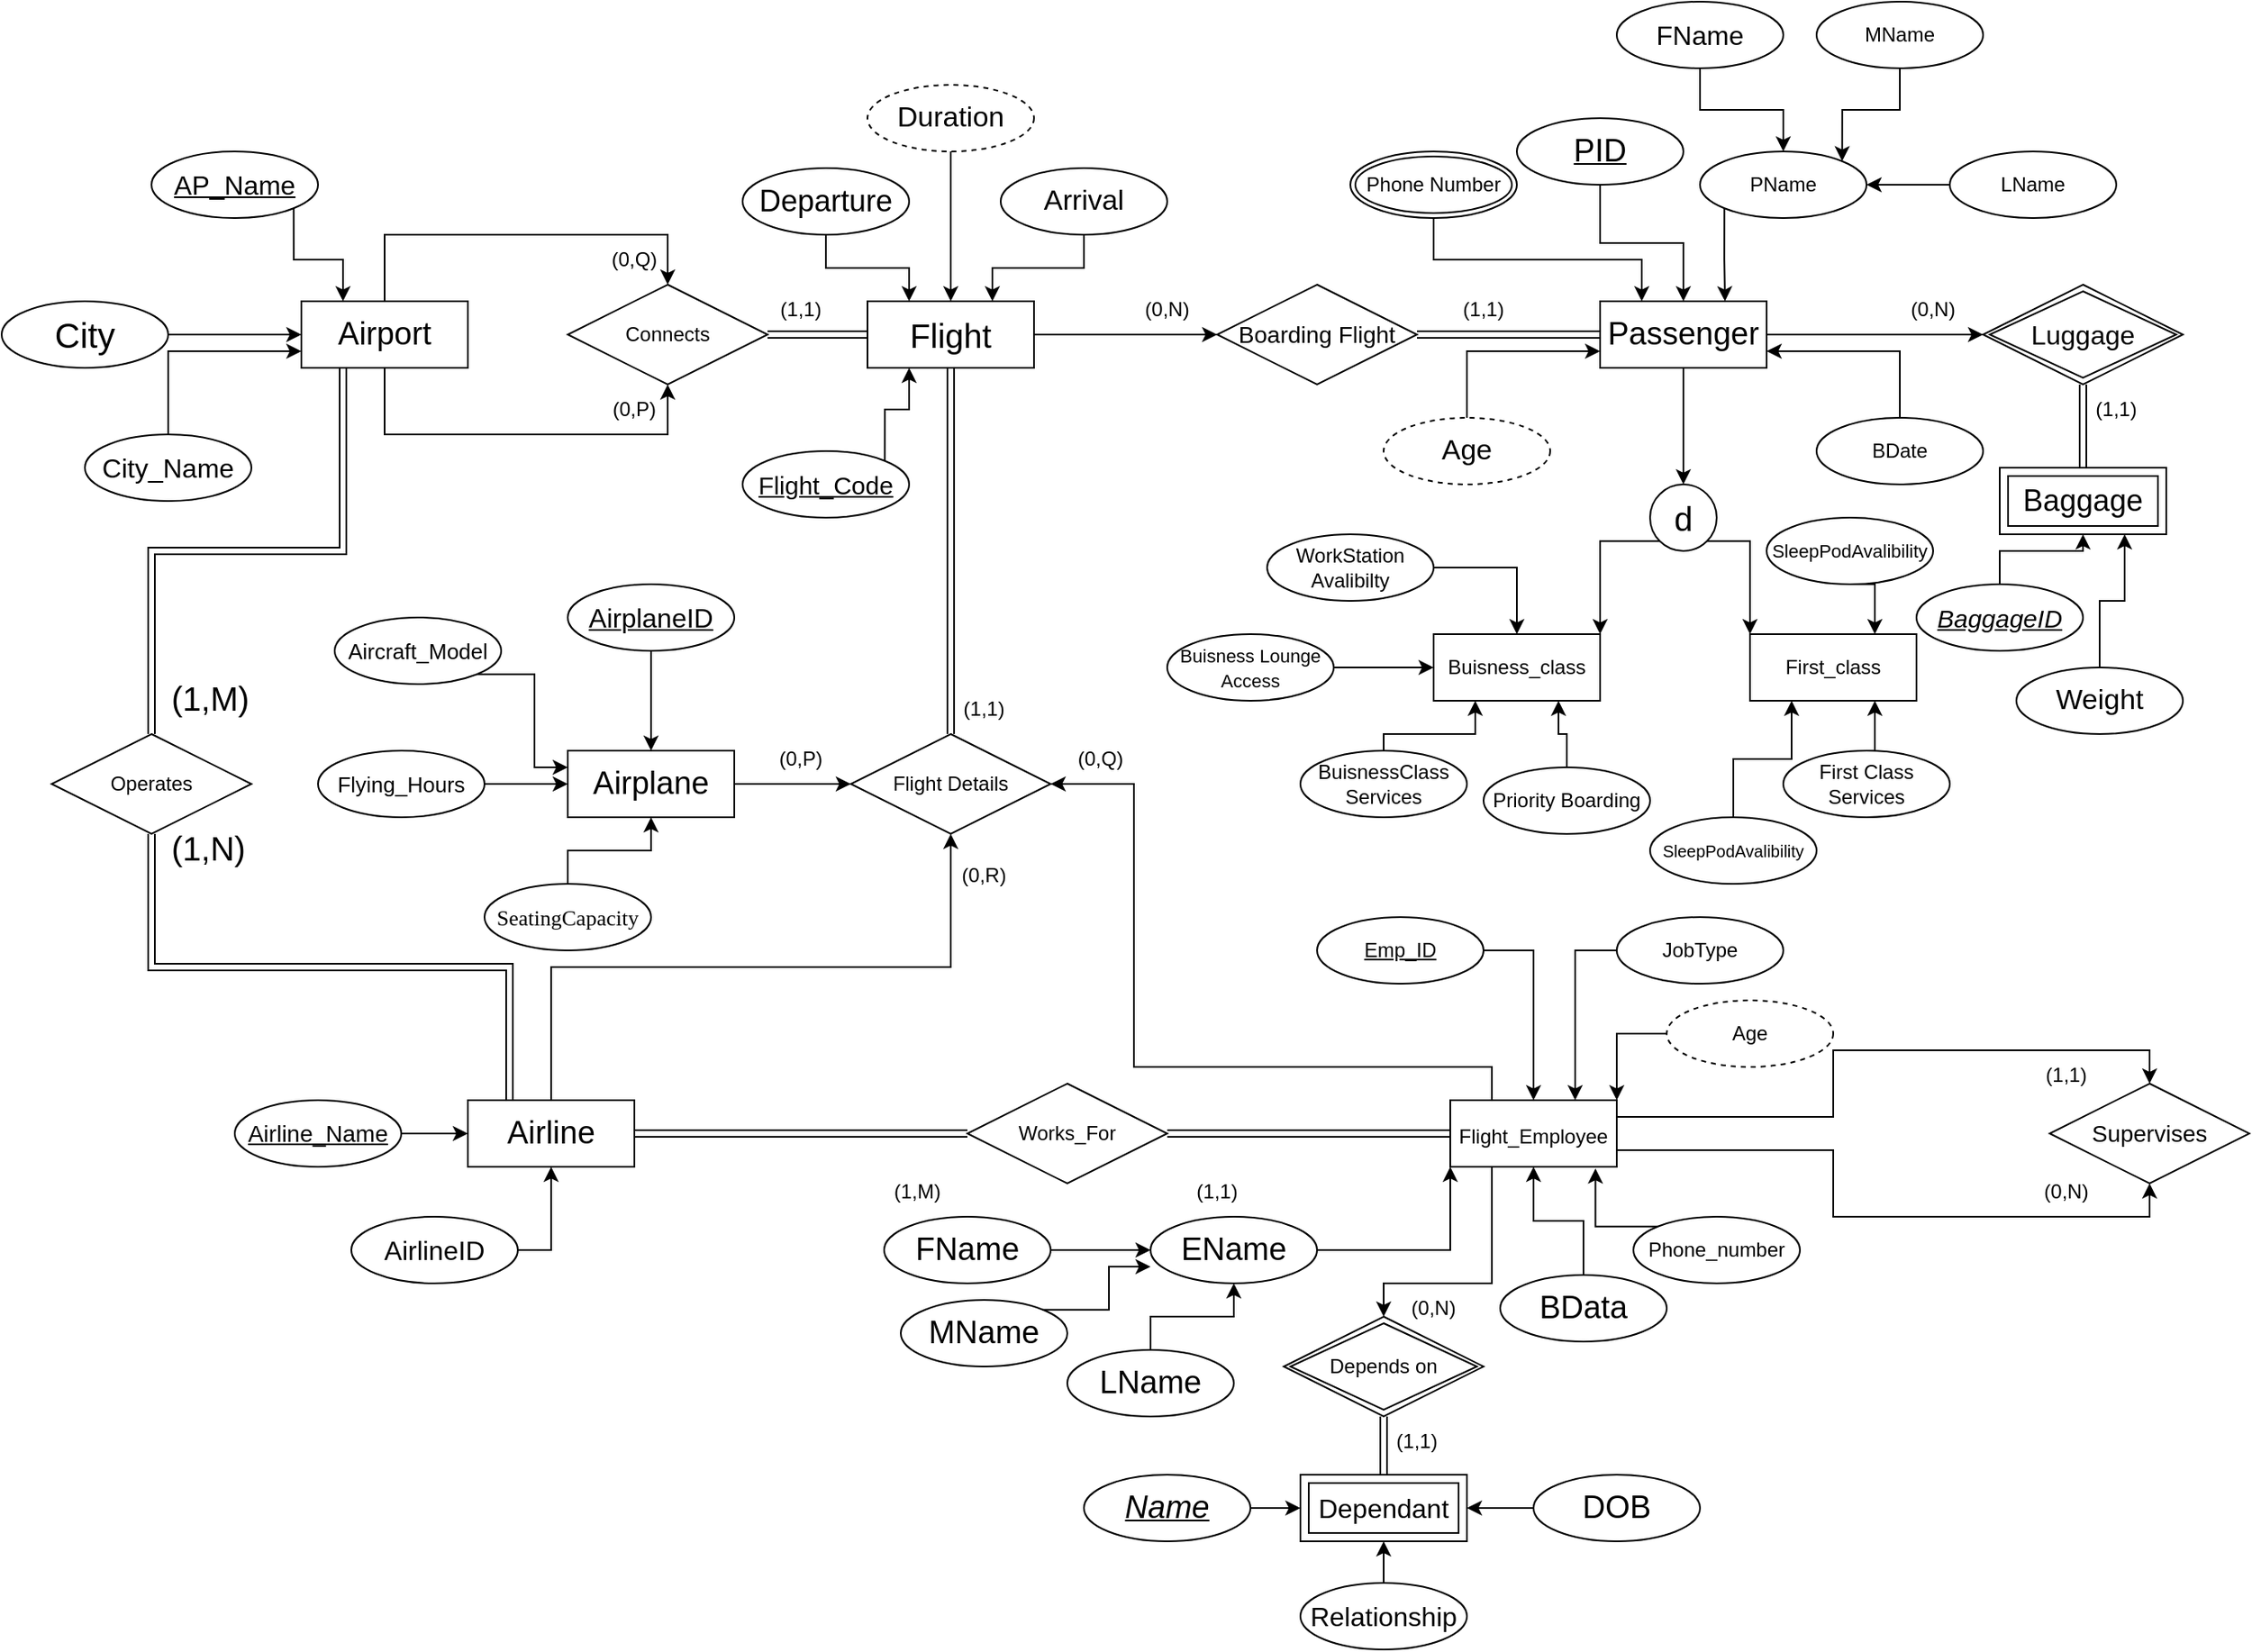 <mxfile version="24.8.4">
  <diagram name="Page-1" id="HIBPYzv-U8cnvhDh429u">
    <mxGraphModel dx="1609" dy="1484" grid="1" gridSize="10" guides="1" tooltips="1" connect="1" arrows="1" fold="1" page="1" pageScale="1" pageWidth="850" pageHeight="1100" math="0" shadow="0">
      <root>
        <mxCell id="0" />
        <mxCell id="1" parent="0" />
        <mxCell id="P24lYg7XcosK2m3u0wJf-16" style="edgeStyle=orthogonalEdgeStyle;rounded=0;orthogonalLoop=1;jettySize=auto;html=1;exitX=0;exitY=0.5;exitDx=0;exitDy=0;entryX=1;entryY=0.5;entryDx=0;entryDy=0;shape=link;" parent="1" source="P24lYg7XcosK2m3u0wJf-2" target="P24lYg7XcosK2m3u0wJf-15" edge="1">
          <mxGeometry relative="1" as="geometry" />
        </mxCell>
        <mxCell id="P24lYg7XcosK2m3u0wJf-21" style="edgeStyle=orthogonalEdgeStyle;rounded=0;orthogonalLoop=1;jettySize=auto;html=1;exitX=0.5;exitY=1;exitDx=0;exitDy=0;entryX=0.5;entryY=0;entryDx=0;entryDy=0;shape=link;" parent="1" source="P24lYg7XcosK2m3u0wJf-2" target="P24lYg7XcosK2m3u0wJf-3" edge="1">
          <mxGeometry relative="1" as="geometry" />
        </mxCell>
        <mxCell id="P24lYg7XcosK2m3u0wJf-37" style="edgeStyle=orthogonalEdgeStyle;rounded=0;orthogonalLoop=1;jettySize=auto;html=1;exitX=1;exitY=0.5;exitDx=0;exitDy=0;entryX=0;entryY=0.5;entryDx=0;entryDy=0;" parent="1" source="P24lYg7XcosK2m3u0wJf-2" target="P24lYg7XcosK2m3u0wJf-33" edge="1">
          <mxGeometry relative="1" as="geometry" />
        </mxCell>
        <mxCell id="P24lYg7XcosK2m3u0wJf-2" value="&lt;font style=&quot;font-size: 20px;&quot;&gt;Flight&lt;/font&gt;" style="whiteSpace=wrap;html=1;align=center;" parent="1" vertex="1">
          <mxGeometry x="400" y="120" width="100" height="40" as="geometry" />
        </mxCell>
        <mxCell id="P24lYg7XcosK2m3u0wJf-3" value="Flight Details" style="shape=rhombus;perimeter=rhombusPerimeter;whiteSpace=wrap;html=1;align=center;" parent="1" vertex="1">
          <mxGeometry x="390" y="380" width="120" height="60" as="geometry" />
        </mxCell>
        <mxCell id="P24lYg7XcosK2m3u0wJf-22" style="edgeStyle=orthogonalEdgeStyle;rounded=0;orthogonalLoop=1;jettySize=auto;html=1;exitX=1;exitY=0.5;exitDx=0;exitDy=0;entryX=0;entryY=0.5;entryDx=0;entryDy=0;" parent="1" source="P24lYg7XcosK2m3u0wJf-4" target="P24lYg7XcosK2m3u0wJf-3" edge="1">
          <mxGeometry relative="1" as="geometry" />
        </mxCell>
        <mxCell id="P24lYg7XcosK2m3u0wJf-4" value="&lt;font style=&quot;font-size: 19px;&quot;&gt;Airplane&lt;/font&gt;" style="whiteSpace=wrap;html=1;align=center;" parent="1" vertex="1">
          <mxGeometry x="220" y="390" width="100" height="40" as="geometry" />
        </mxCell>
        <mxCell id="P24lYg7XcosK2m3u0wJf-32" style="edgeStyle=orthogonalEdgeStyle;rounded=0;orthogonalLoop=1;jettySize=auto;html=1;exitX=0.25;exitY=1;exitDx=0;exitDy=0;entryX=0.5;entryY=0;entryDx=0;entryDy=0;" parent="1" source="P24lYg7XcosK2m3u0wJf-5" target="P24lYg7XcosK2m3u0wJf-29" edge="1">
          <mxGeometry relative="1" as="geometry">
            <Array as="points">
              <mxPoint x="775" y="710" />
              <mxPoint x="710" y="710" />
            </Array>
          </mxGeometry>
        </mxCell>
        <mxCell id="P24lYg7XcosK2m3u0wJf-154" style="edgeStyle=orthogonalEdgeStyle;rounded=0;orthogonalLoop=1;jettySize=auto;html=1;exitX=0;exitY=0.5;exitDx=0;exitDy=0;entryX=1;entryY=0.5;entryDx=0;entryDy=0;shape=link;" parent="1" source="P24lYg7XcosK2m3u0wJf-5" target="P24lYg7XcosK2m3u0wJf-150" edge="1">
          <mxGeometry relative="1" as="geometry" />
        </mxCell>
        <mxCell id="P24lYg7XcosK2m3u0wJf-157" style="edgeStyle=orthogonalEdgeStyle;rounded=0;orthogonalLoop=1;jettySize=auto;html=1;exitX=0.25;exitY=0;exitDx=0;exitDy=0;entryX=1;entryY=0.5;entryDx=0;entryDy=0;" parent="1" source="P24lYg7XcosK2m3u0wJf-5" target="P24lYg7XcosK2m3u0wJf-3" edge="1">
          <mxGeometry relative="1" as="geometry">
            <Array as="points">
              <mxPoint x="775" y="580" />
              <mxPoint x="560" y="580" />
              <mxPoint x="560" y="410" />
            </Array>
          </mxGeometry>
        </mxCell>
        <mxCell id="P24lYg7XcosK2m3u0wJf-213" style="edgeStyle=orthogonalEdgeStyle;rounded=0;orthogonalLoop=1;jettySize=auto;html=1;exitX=1;exitY=0.75;exitDx=0;exitDy=0;entryX=0.5;entryY=1;entryDx=0;entryDy=0;" parent="1" source="P24lYg7XcosK2m3u0wJf-5" target="P24lYg7XcosK2m3u0wJf-25" edge="1">
          <mxGeometry relative="1" as="geometry" />
        </mxCell>
        <mxCell id="P24lYg7XcosK2m3u0wJf-214" style="edgeStyle=orthogonalEdgeStyle;rounded=0;orthogonalLoop=1;jettySize=auto;html=1;exitX=1;exitY=0.25;exitDx=0;exitDy=0;entryX=0.5;entryY=0;entryDx=0;entryDy=0;" parent="1" source="P24lYg7XcosK2m3u0wJf-5" target="P24lYg7XcosK2m3u0wJf-25" edge="1">
          <mxGeometry relative="1" as="geometry" />
        </mxCell>
        <mxCell id="P24lYg7XcosK2m3u0wJf-5" value="&lt;font style=&quot;font-size: 12px;&quot;&gt;Flight_Employee&lt;/font&gt;" style="whiteSpace=wrap;html=1;align=center;fontSize=18;" parent="1" vertex="1">
          <mxGeometry x="750" y="600" width="100" height="40" as="geometry" />
        </mxCell>
        <mxCell id="P24lYg7XcosK2m3u0wJf-24" style="edgeStyle=orthogonalEdgeStyle;rounded=0;orthogonalLoop=1;jettySize=auto;html=1;exitX=0.5;exitY=0;exitDx=0;exitDy=0;entryX=0.5;entryY=1;entryDx=0;entryDy=0;" parent="1" source="P24lYg7XcosK2m3u0wJf-6" target="P24lYg7XcosK2m3u0wJf-3" edge="1">
          <mxGeometry relative="1" as="geometry" />
        </mxCell>
        <mxCell id="P24lYg7XcosK2m3u0wJf-152" style="edgeStyle=orthogonalEdgeStyle;rounded=0;orthogonalLoop=1;jettySize=auto;html=1;exitX=1;exitY=0.5;exitDx=0;exitDy=0;entryX=0;entryY=0.5;entryDx=0;entryDy=0;shape=link;" parent="1" source="P24lYg7XcosK2m3u0wJf-6" target="P24lYg7XcosK2m3u0wJf-150" edge="1">
          <mxGeometry relative="1" as="geometry" />
        </mxCell>
        <mxCell id="8x9esafujQY3TYrW2D4K-3" style="edgeStyle=orthogonalEdgeStyle;rounded=0;orthogonalLoop=1;jettySize=auto;html=1;exitX=0.25;exitY=0;exitDx=0;exitDy=0;entryX=0.5;entryY=1;entryDx=0;entryDy=0;shape=link;" parent="1" source="P24lYg7XcosK2m3u0wJf-6" target="8x9esafujQY3TYrW2D4K-2" edge="1">
          <mxGeometry relative="1" as="geometry" />
        </mxCell>
        <mxCell id="P24lYg7XcosK2m3u0wJf-6" value="&lt;font style=&quot;font-size: 19px;&quot;&gt;Airline&lt;/font&gt;" style="whiteSpace=wrap;html=1;align=center;" parent="1" vertex="1">
          <mxGeometry x="160" y="600" width="100" height="40" as="geometry" />
        </mxCell>
        <mxCell id="P24lYg7XcosK2m3u0wJf-19" style="edgeStyle=orthogonalEdgeStyle;rounded=0;orthogonalLoop=1;jettySize=auto;html=1;exitX=0.5;exitY=1;exitDx=0;exitDy=0;entryX=0.5;entryY=1;entryDx=0;entryDy=0;" parent="1" source="P24lYg7XcosK2m3u0wJf-14" target="P24lYg7XcosK2m3u0wJf-15" edge="1">
          <mxGeometry relative="1" as="geometry">
            <Array as="points">
              <mxPoint x="110" y="200" />
              <mxPoint x="280" y="200" />
            </Array>
          </mxGeometry>
        </mxCell>
        <mxCell id="P24lYg7XcosK2m3u0wJf-20" style="edgeStyle=orthogonalEdgeStyle;rounded=0;orthogonalLoop=1;jettySize=auto;html=1;exitX=0.5;exitY=0;exitDx=0;exitDy=0;entryX=0.5;entryY=0;entryDx=0;entryDy=0;" parent="1" source="P24lYg7XcosK2m3u0wJf-14" target="P24lYg7XcosK2m3u0wJf-15" edge="1">
          <mxGeometry relative="1" as="geometry">
            <Array as="points">
              <mxPoint x="110" y="80" />
              <mxPoint x="280" y="80" />
            </Array>
          </mxGeometry>
        </mxCell>
        <mxCell id="8x9esafujQY3TYrW2D4K-7" style="edgeStyle=orthogonalEdgeStyle;shape=link;rounded=0;orthogonalLoop=1;jettySize=auto;html=1;exitX=0.25;exitY=1;exitDx=0;exitDy=0;entryX=0.5;entryY=0;entryDx=0;entryDy=0;" parent="1" source="P24lYg7XcosK2m3u0wJf-14" target="8x9esafujQY3TYrW2D4K-2" edge="1">
          <mxGeometry relative="1" as="geometry" />
        </mxCell>
        <mxCell id="P24lYg7XcosK2m3u0wJf-14" value="&lt;font style=&quot;font-size: 19px;&quot;&gt;Airport&lt;/font&gt;" style="whiteSpace=wrap;html=1;align=center;" parent="1" vertex="1">
          <mxGeometry x="60" y="120" width="100" height="40" as="geometry" />
        </mxCell>
        <mxCell id="P24lYg7XcosK2m3u0wJf-15" value="Connects" style="shape=rhombus;perimeter=rhombusPerimeter;whiteSpace=wrap;html=1;align=center;" parent="1" vertex="1">
          <mxGeometry x="220" y="110" width="120" height="60" as="geometry" />
        </mxCell>
        <mxCell id="P24lYg7XcosK2m3u0wJf-25" value="Supervises" style="shape=rhombus;perimeter=rhombusPerimeter;whiteSpace=wrap;html=1;align=center;fontSize=14;" parent="1" vertex="1">
          <mxGeometry x="1110" y="590" width="120" height="60" as="geometry" />
        </mxCell>
        <mxCell id="P24lYg7XcosK2m3u0wJf-29" value="&lt;div&gt;Depends on&lt;/div&gt;" style="shape=rhombus;double=1;perimeter=rhombusPerimeter;whiteSpace=wrap;html=1;align=center;" parent="1" vertex="1">
          <mxGeometry x="650" y="730" width="120" height="60" as="geometry" />
        </mxCell>
        <mxCell id="P24lYg7XcosK2m3u0wJf-31" style="edgeStyle=orthogonalEdgeStyle;rounded=0;orthogonalLoop=1;jettySize=auto;html=1;exitX=0.5;exitY=0;exitDx=0;exitDy=0;entryX=0.5;entryY=1;entryDx=0;entryDy=0;shape=link;" parent="1" source="P24lYg7XcosK2m3u0wJf-30" target="P24lYg7XcosK2m3u0wJf-29" edge="1">
          <mxGeometry relative="1" as="geometry" />
        </mxCell>
        <mxCell id="P24lYg7XcosK2m3u0wJf-30" value="&lt;font style=&quot;font-size: 16px;&quot;&gt;Dependant&lt;/font&gt;" style="shape=ext;margin=3;double=1;whiteSpace=wrap;html=1;align=center;" parent="1" vertex="1">
          <mxGeometry x="660" y="825" width="100" height="40" as="geometry" />
        </mxCell>
        <mxCell id="P24lYg7XcosK2m3u0wJf-33" value="&lt;font style=&quot;font-size: 14px;&quot;&gt;Boarding Flight&lt;/font&gt;" style="shape=rhombus;perimeter=rhombusPerimeter;whiteSpace=wrap;html=1;align=center;" parent="1" vertex="1">
          <mxGeometry x="610" y="110" width="120" height="60" as="geometry" />
        </mxCell>
        <mxCell id="P24lYg7XcosK2m3u0wJf-38" style="edgeStyle=orthogonalEdgeStyle;rounded=0;orthogonalLoop=1;jettySize=auto;html=1;exitX=0;exitY=0.5;exitDx=0;exitDy=0;entryX=1;entryY=0.5;entryDx=0;entryDy=0;shape=link;" parent="1" source="P24lYg7XcosK2m3u0wJf-34" target="P24lYg7XcosK2m3u0wJf-33" edge="1">
          <mxGeometry relative="1" as="geometry" />
        </mxCell>
        <mxCell id="P24lYg7XcosK2m3u0wJf-41" style="edgeStyle=orthogonalEdgeStyle;rounded=0;orthogonalLoop=1;jettySize=auto;html=1;exitX=1;exitY=0.5;exitDx=0;exitDy=0;entryX=0;entryY=0.5;entryDx=0;entryDy=0;" parent="1" source="P24lYg7XcosK2m3u0wJf-34" target="P24lYg7XcosK2m3u0wJf-39" edge="1">
          <mxGeometry relative="1" as="geometry" />
        </mxCell>
        <mxCell id="P24lYg7XcosK2m3u0wJf-95" style="edgeStyle=orthogonalEdgeStyle;rounded=0;orthogonalLoop=1;jettySize=auto;html=1;exitX=0.5;exitY=1;exitDx=0;exitDy=0;entryX=0.5;entryY=0;entryDx=0;entryDy=0;" parent="1" source="P24lYg7XcosK2m3u0wJf-34" target="P24lYg7XcosK2m3u0wJf-94" edge="1">
          <mxGeometry relative="1" as="geometry" />
        </mxCell>
        <mxCell id="P24lYg7XcosK2m3u0wJf-34" value="&lt;font style=&quot;font-size: 19px;&quot;&gt;Passenger&lt;/font&gt;" style="whiteSpace=wrap;html=1;align=center;" parent="1" vertex="1">
          <mxGeometry x="840" y="120" width="100" height="40" as="geometry" />
        </mxCell>
        <mxCell id="P24lYg7XcosK2m3u0wJf-39" value="&lt;font style=&quot;font-size: 16px;&quot;&gt;Luggage&lt;/font&gt;" style="shape=rhombus;double=1;perimeter=rhombusPerimeter;whiteSpace=wrap;html=1;align=center;" parent="1" vertex="1">
          <mxGeometry x="1070" y="110" width="120" height="60" as="geometry" />
        </mxCell>
        <mxCell id="P24lYg7XcosK2m3u0wJf-211" style="edgeStyle=orthogonalEdgeStyle;rounded=0;orthogonalLoop=1;jettySize=auto;html=1;exitX=0.5;exitY=0;exitDx=0;exitDy=0;shape=link;" parent="1" source="P24lYg7XcosK2m3u0wJf-40" target="P24lYg7XcosK2m3u0wJf-39" edge="1">
          <mxGeometry relative="1" as="geometry" />
        </mxCell>
        <mxCell id="P24lYg7XcosK2m3u0wJf-40" value="Baggage" style="shape=ext;margin=3;double=1;whiteSpace=wrap;html=1;align=center;fontSize=18;" parent="1" vertex="1">
          <mxGeometry x="1080" y="220" width="100" height="40" as="geometry" />
        </mxCell>
        <mxCell id="P24lYg7XcosK2m3u0wJf-66" style="edgeStyle=orthogonalEdgeStyle;rounded=0;orthogonalLoop=1;jettySize=auto;html=1;exitX=1;exitY=0;exitDx=0;exitDy=0;entryX=0.25;entryY=1;entryDx=0;entryDy=0;" parent="1" source="P24lYg7XcosK2m3u0wJf-44" target="P24lYg7XcosK2m3u0wJf-2" edge="1">
          <mxGeometry relative="1" as="geometry" />
        </mxCell>
        <mxCell id="P24lYg7XcosK2m3u0wJf-44" value="Flight_Code" style="ellipse;whiteSpace=wrap;html=1;align=center;fontStyle=4;fontSize=15;" parent="1" vertex="1">
          <mxGeometry x="325" y="210" width="100" height="40" as="geometry" />
        </mxCell>
        <mxCell id="P24lYg7XcosK2m3u0wJf-53" value="" style="edgeStyle=orthogonalEdgeStyle;rounded=0;orthogonalLoop=1;jettySize=auto;html=1;" parent="1" source="P24lYg7XcosK2m3u0wJf-45" target="P24lYg7XcosK2m3u0wJf-4" edge="1">
          <mxGeometry relative="1" as="geometry" />
        </mxCell>
        <mxCell id="P24lYg7XcosK2m3u0wJf-45" value="&lt;font style=&quot;font-size: 16px;&quot;&gt;AirplaneID&lt;/font&gt;" style="ellipse;whiteSpace=wrap;html=1;align=center;fontStyle=4;" parent="1" vertex="1">
          <mxGeometry x="220" y="290" width="100" height="40" as="geometry" />
        </mxCell>
        <mxCell id="P24lYg7XcosK2m3u0wJf-52" style="edgeStyle=orthogonalEdgeStyle;rounded=0;orthogonalLoop=1;jettySize=auto;html=1;exitX=1;exitY=1;exitDx=0;exitDy=0;entryX=0;entryY=0.25;entryDx=0;entryDy=0;" parent="1" source="P24lYg7XcosK2m3u0wJf-46" target="P24lYg7XcosK2m3u0wJf-4" edge="1">
          <mxGeometry relative="1" as="geometry" />
        </mxCell>
        <mxCell id="P24lYg7XcosK2m3u0wJf-46" value="&lt;font style=&quot;font-size: 13px;&quot;&gt;Aircraft_Model&lt;/font&gt;" style="ellipse;whiteSpace=wrap;html=1;align=center;fontSize=13;" parent="1" vertex="1">
          <mxGeometry x="80" y="310" width="100" height="40" as="geometry" />
        </mxCell>
        <mxCell id="P24lYg7XcosK2m3u0wJf-50" style="edgeStyle=orthogonalEdgeStyle;rounded=0;orthogonalLoop=1;jettySize=auto;html=1;exitX=1;exitY=0.5;exitDx=0;exitDy=0;entryX=0;entryY=0.5;entryDx=0;entryDy=0;" parent="1" source="P24lYg7XcosK2m3u0wJf-47" target="P24lYg7XcosK2m3u0wJf-4" edge="1">
          <mxGeometry relative="1" as="geometry" />
        </mxCell>
        <mxCell id="P24lYg7XcosK2m3u0wJf-47" value="Flying_Hours" style="ellipse;whiteSpace=wrap;html=1;align=center;fontSize=13;" parent="1" vertex="1">
          <mxGeometry x="70" y="390" width="100" height="40" as="geometry" />
        </mxCell>
        <mxCell id="P24lYg7XcosK2m3u0wJf-54" style="edgeStyle=orthogonalEdgeStyle;rounded=0;orthogonalLoop=1;jettySize=auto;html=1;exitX=0.5;exitY=0;exitDx=0;exitDy=0;entryX=0.5;entryY=1;entryDx=0;entryDy=0;" parent="1" source="P24lYg7XcosK2m3u0wJf-48" target="P24lYg7XcosK2m3u0wJf-4" edge="1">
          <mxGeometry relative="1" as="geometry" />
        </mxCell>
        <mxCell id="P24lYg7XcosK2m3u0wJf-48" value="&lt;span style=&quot;font-size: 13px; font-family: &amp;quot;Times New Roman&amp;quot;, serif; color: rgb(0, 0, 0); background-color: transparent; font-style: normal; font-variant: normal; text-decoration: none; vertical-align: baseline; white-space: pre-wrap;&quot; id=&quot;docs-internal-guid-83ca9e61-7fff-82cf-e5ce-6e94eff7f495&quot;&gt;SeatingCapacity&lt;/span&gt;" style="ellipse;whiteSpace=wrap;html=1;align=center;fontStyle=0;fontSize=13;" parent="1" vertex="1">
          <mxGeometry x="170" y="470" width="100" height="40" as="geometry" />
        </mxCell>
        <mxCell id="P24lYg7XcosK2m3u0wJf-63" style="edgeStyle=orthogonalEdgeStyle;rounded=0;orthogonalLoop=1;jettySize=auto;html=1;exitX=0.5;exitY=1;exitDx=0;exitDy=0;entryX=0.75;entryY=0;entryDx=0;entryDy=0;" parent="1" source="P24lYg7XcosK2m3u0wJf-56" target="P24lYg7XcosK2m3u0wJf-2" edge="1">
          <mxGeometry relative="1" as="geometry" />
        </mxCell>
        <mxCell id="P24lYg7XcosK2m3u0wJf-56" value="&lt;font style=&quot;font-size: 17px;&quot;&gt;Arrival&lt;/font&gt;" style="ellipse;whiteSpace=wrap;html=1;align=center;" parent="1" vertex="1">
          <mxGeometry x="480" y="40" width="100" height="40" as="geometry" />
        </mxCell>
        <mxCell id="P24lYg7XcosK2m3u0wJf-62" style="edgeStyle=orthogonalEdgeStyle;rounded=0;orthogonalLoop=1;jettySize=auto;html=1;exitX=0.5;exitY=1;exitDx=0;exitDy=0;entryX=0.25;entryY=0;entryDx=0;entryDy=0;" parent="1" source="P24lYg7XcosK2m3u0wJf-58" target="P24lYg7XcosK2m3u0wJf-2" edge="1">
          <mxGeometry relative="1" as="geometry" />
        </mxCell>
        <mxCell id="P24lYg7XcosK2m3u0wJf-58" value="&lt;font style=&quot;font-size: 18px;&quot;&gt;Departure&lt;/font&gt;" style="ellipse;whiteSpace=wrap;html=1;align=center;" parent="1" vertex="1">
          <mxGeometry x="325" y="40" width="100" height="40" as="geometry" />
        </mxCell>
        <mxCell id="P24lYg7XcosK2m3u0wJf-64" style="edgeStyle=orthogonalEdgeStyle;rounded=0;orthogonalLoop=1;jettySize=auto;html=1;exitX=0.5;exitY=1;exitDx=0;exitDy=0;entryX=0.5;entryY=0;entryDx=0;entryDy=0;" parent="1" source="P24lYg7XcosK2m3u0wJf-60" target="P24lYg7XcosK2m3u0wJf-2" edge="1">
          <mxGeometry relative="1" as="geometry" />
        </mxCell>
        <mxCell id="P24lYg7XcosK2m3u0wJf-60" value="Duration" style="ellipse;whiteSpace=wrap;html=1;align=center;dashed=1;fontSize=17;" parent="1" vertex="1">
          <mxGeometry x="400" y="-10" width="100" height="40" as="geometry" />
        </mxCell>
        <mxCell id="P24lYg7XcosK2m3u0wJf-68" style="edgeStyle=orthogonalEdgeStyle;rounded=0;orthogonalLoop=1;jettySize=auto;html=1;exitX=0.5;exitY=1;exitDx=0;exitDy=0;entryX=0.5;entryY=0;entryDx=0;entryDy=0;" parent="1" source="P24lYg7XcosK2m3u0wJf-67" target="P24lYg7XcosK2m3u0wJf-34" edge="1">
          <mxGeometry relative="1" as="geometry" />
        </mxCell>
        <mxCell id="P24lYg7XcosK2m3u0wJf-67" value="PID" style="ellipse;whiteSpace=wrap;html=1;align=center;fontStyle=4;fontSize=19;" parent="1" vertex="1">
          <mxGeometry x="790" y="10" width="100" height="40" as="geometry" />
        </mxCell>
        <mxCell id="P24lYg7XcosK2m3u0wJf-70" style="edgeStyle=orthogonalEdgeStyle;rounded=0;orthogonalLoop=1;jettySize=auto;html=1;exitX=0.5;exitY=1;exitDx=0;exitDy=0;entryX=0.25;entryY=0;entryDx=0;entryDy=0;" parent="1" source="P24lYg7XcosK2m3u0wJf-69" target="P24lYg7XcosK2m3u0wJf-34" edge="1">
          <mxGeometry relative="1" as="geometry" />
        </mxCell>
        <mxCell id="P24lYg7XcosK2m3u0wJf-69" value="Phone Number" style="ellipse;shape=doubleEllipse;margin=3;whiteSpace=wrap;html=1;align=center;" parent="1" vertex="1">
          <mxGeometry x="690" y="30" width="100" height="40" as="geometry" />
        </mxCell>
        <mxCell id="P24lYg7XcosK2m3u0wJf-72" style="edgeStyle=orthogonalEdgeStyle;rounded=0;orthogonalLoop=1;jettySize=auto;html=1;exitX=0;exitY=1;exitDx=0;exitDy=0;entryX=0.75;entryY=0;entryDx=0;entryDy=0;" parent="1" source="P24lYg7XcosK2m3u0wJf-71" target="P24lYg7XcosK2m3u0wJf-34" edge="1">
          <mxGeometry relative="1" as="geometry" />
        </mxCell>
        <mxCell id="P24lYg7XcosK2m3u0wJf-71" value="PName" style="ellipse;whiteSpace=wrap;html=1;align=center;" parent="1" vertex="1">
          <mxGeometry x="900" y="30" width="100" height="40" as="geometry" />
        </mxCell>
        <mxCell id="P24lYg7XcosK2m3u0wJf-74" style="edgeStyle=orthogonalEdgeStyle;rounded=0;orthogonalLoop=1;jettySize=auto;html=1;exitX=0.5;exitY=1;exitDx=0;exitDy=0;entryX=0.5;entryY=0;entryDx=0;entryDy=0;" parent="1" source="P24lYg7XcosK2m3u0wJf-73" target="P24lYg7XcosK2m3u0wJf-71" edge="1">
          <mxGeometry relative="1" as="geometry" />
        </mxCell>
        <mxCell id="P24lYg7XcosK2m3u0wJf-73" value="FName" style="ellipse;whiteSpace=wrap;html=1;align=center;fontSize=16;" parent="1" vertex="1">
          <mxGeometry x="850" y="-60" width="100" height="40" as="geometry" />
        </mxCell>
        <mxCell id="P24lYg7XcosK2m3u0wJf-77" style="edgeStyle=orthogonalEdgeStyle;rounded=0;orthogonalLoop=1;jettySize=auto;html=1;exitX=0;exitY=0.5;exitDx=0;exitDy=0;entryX=1;entryY=0.5;entryDx=0;entryDy=0;" parent="1" source="P24lYg7XcosK2m3u0wJf-76" target="P24lYg7XcosK2m3u0wJf-71" edge="1">
          <mxGeometry relative="1" as="geometry" />
        </mxCell>
        <mxCell id="P24lYg7XcosK2m3u0wJf-76" value="LName" style="ellipse;whiteSpace=wrap;html=1;align=center;" parent="1" vertex="1">
          <mxGeometry x="1050" y="30" width="100" height="40" as="geometry" />
        </mxCell>
        <mxCell id="P24lYg7XcosK2m3u0wJf-80" style="edgeStyle=orthogonalEdgeStyle;rounded=0;orthogonalLoop=1;jettySize=auto;html=1;exitX=0.5;exitY=1;exitDx=0;exitDy=0;entryX=1;entryY=0;entryDx=0;entryDy=0;" parent="1" source="P24lYg7XcosK2m3u0wJf-78" target="P24lYg7XcosK2m3u0wJf-71" edge="1">
          <mxGeometry relative="1" as="geometry" />
        </mxCell>
        <mxCell id="P24lYg7XcosK2m3u0wJf-78" value="MName" style="ellipse;whiteSpace=wrap;html=1;align=center;" parent="1" vertex="1">
          <mxGeometry x="970" y="-60" width="100" height="40" as="geometry" />
        </mxCell>
        <mxCell id="P24lYg7XcosK2m3u0wJf-93" style="edgeStyle=orthogonalEdgeStyle;rounded=0;orthogonalLoop=1;jettySize=auto;html=1;exitX=0.5;exitY=0;exitDx=0;exitDy=0;entryX=1;entryY=0.75;entryDx=0;entryDy=0;" parent="1" source="P24lYg7XcosK2m3u0wJf-81" target="P24lYg7XcosK2m3u0wJf-34" edge="1">
          <mxGeometry relative="1" as="geometry" />
        </mxCell>
        <mxCell id="P24lYg7XcosK2m3u0wJf-81" value="BDate" style="ellipse;whiteSpace=wrap;html=1;align=center;" parent="1" vertex="1">
          <mxGeometry x="970" y="190" width="100" height="40" as="geometry" />
        </mxCell>
        <mxCell id="P24lYg7XcosK2m3u0wJf-92" style="edgeStyle=orthogonalEdgeStyle;rounded=0;orthogonalLoop=1;jettySize=auto;html=1;exitX=0.5;exitY=0;exitDx=0;exitDy=0;entryX=0;entryY=0.75;entryDx=0;entryDy=0;" parent="1" source="P24lYg7XcosK2m3u0wJf-87" target="P24lYg7XcosK2m3u0wJf-34" edge="1">
          <mxGeometry relative="1" as="geometry" />
        </mxCell>
        <mxCell id="P24lYg7XcosK2m3u0wJf-87" value="Age" style="ellipse;whiteSpace=wrap;html=1;align=center;dashed=1;fontSize=17;" parent="1" vertex="1">
          <mxGeometry x="710" y="190" width="100" height="40" as="geometry" />
        </mxCell>
        <mxCell id="P24lYg7XcosK2m3u0wJf-98" style="edgeStyle=orthogonalEdgeStyle;rounded=0;orthogonalLoop=1;jettySize=auto;html=1;exitX=0;exitY=1;exitDx=0;exitDy=0;entryX=1;entryY=0;entryDx=0;entryDy=0;" parent="1" source="P24lYg7XcosK2m3u0wJf-94" target="P24lYg7XcosK2m3u0wJf-96" edge="1">
          <mxGeometry relative="1" as="geometry" />
        </mxCell>
        <mxCell id="P24lYg7XcosK2m3u0wJf-99" style="edgeStyle=orthogonalEdgeStyle;rounded=0;orthogonalLoop=1;jettySize=auto;html=1;exitX=1;exitY=1;exitDx=0;exitDy=0;entryX=0;entryY=0;entryDx=0;entryDy=0;" parent="1" source="P24lYg7XcosK2m3u0wJf-94" target="P24lYg7XcosK2m3u0wJf-97" edge="1">
          <mxGeometry relative="1" as="geometry" />
        </mxCell>
        <mxCell id="P24lYg7XcosK2m3u0wJf-94" value="&lt;font style=&quot;font-size: 20px;&quot;&gt;d&lt;/font&gt;" style="ellipse;whiteSpace=wrap;html=1;aspect=fixed;" parent="1" vertex="1">
          <mxGeometry x="870" y="230" width="40" height="40" as="geometry" />
        </mxCell>
        <mxCell id="P24lYg7XcosK2m3u0wJf-96" value="Buisness_class" style="whiteSpace=wrap;html=1;align=center;" parent="1" vertex="1">
          <mxGeometry x="740" y="320" width="100" height="40" as="geometry" />
        </mxCell>
        <mxCell id="P24lYg7XcosK2m3u0wJf-97" value="First_class" style="whiteSpace=wrap;html=1;align=center;" parent="1" vertex="1">
          <mxGeometry x="930" y="320" width="100" height="40" as="geometry" />
        </mxCell>
        <mxCell id="P24lYg7XcosK2m3u0wJf-101" style="edgeStyle=orthogonalEdgeStyle;rounded=0;orthogonalLoop=1;jettySize=auto;html=1;exitX=0.5;exitY=0;exitDx=0;exitDy=0;entryX=0.75;entryY=1;entryDx=0;entryDy=0;" parent="1" source="P24lYg7XcosK2m3u0wJf-100" target="P24lYg7XcosK2m3u0wJf-97" edge="1">
          <mxGeometry relative="1" as="geometry" />
        </mxCell>
        <mxCell id="P24lYg7XcosK2m3u0wJf-100" value="First Class Services" style="ellipse;whiteSpace=wrap;html=1;align=center;" parent="1" vertex="1">
          <mxGeometry x="950" y="390" width="100" height="40" as="geometry" />
        </mxCell>
        <mxCell id="P24lYg7XcosK2m3u0wJf-207" style="edgeStyle=orthogonalEdgeStyle;rounded=0;orthogonalLoop=1;jettySize=auto;html=1;exitX=0.5;exitY=1;exitDx=0;exitDy=0;entryX=0.75;entryY=0;entryDx=0;entryDy=0;" parent="1" source="P24lYg7XcosK2m3u0wJf-102" target="P24lYg7XcosK2m3u0wJf-97" edge="1">
          <mxGeometry relative="1" as="geometry" />
        </mxCell>
        <mxCell id="P24lYg7XcosK2m3u0wJf-102" value="&lt;font style=&quot;font-size: 11px;&quot;&gt;SleepPodAvalibility&lt;/font&gt;" style="ellipse;whiteSpace=wrap;html=1;align=center;fontSize=11;" parent="1" vertex="1">
          <mxGeometry x="940" y="250" width="100" height="40" as="geometry" />
        </mxCell>
        <mxCell id="P24lYg7XcosK2m3u0wJf-206" style="edgeStyle=orthogonalEdgeStyle;rounded=0;orthogonalLoop=1;jettySize=auto;html=1;exitX=0.5;exitY=0;exitDx=0;exitDy=0;entryX=0.25;entryY=1;entryDx=0;entryDy=0;" parent="1" source="P24lYg7XcosK2m3u0wJf-104" target="P24lYg7XcosK2m3u0wJf-97" edge="1">
          <mxGeometry relative="1" as="geometry" />
        </mxCell>
        <mxCell id="P24lYg7XcosK2m3u0wJf-104" value="&lt;font style=&quot;font-size: 10px;&quot;&gt;SleepPodAvalibility&lt;/font&gt;" style="ellipse;whiteSpace=wrap;html=1;align=center;" parent="1" vertex="1">
          <mxGeometry x="870" y="430" width="100" height="40" as="geometry" />
        </mxCell>
        <mxCell id="P24lYg7XcosK2m3u0wJf-107" style="edgeStyle=orthogonalEdgeStyle;rounded=0;orthogonalLoop=1;jettySize=auto;html=1;exitX=0.5;exitY=0;exitDx=0;exitDy=0;entryX=0.25;entryY=1;entryDx=0;entryDy=0;" parent="1" source="P24lYg7XcosK2m3u0wJf-106" target="P24lYg7XcosK2m3u0wJf-96" edge="1">
          <mxGeometry relative="1" as="geometry">
            <Array as="points">
              <mxPoint x="710" y="380" />
              <mxPoint x="765" y="380" />
            </Array>
          </mxGeometry>
        </mxCell>
        <mxCell id="P24lYg7XcosK2m3u0wJf-106" value="BuisnessClass Services" style="ellipse;whiteSpace=wrap;html=1;align=center;" parent="1" vertex="1">
          <mxGeometry x="660" y="390" width="100" height="40" as="geometry" />
        </mxCell>
        <mxCell id="P24lYg7XcosK2m3u0wJf-110" style="edgeStyle=orthogonalEdgeStyle;rounded=0;orthogonalLoop=1;jettySize=auto;html=1;exitX=1;exitY=0.5;exitDx=0;exitDy=0;entryX=0;entryY=0.5;entryDx=0;entryDy=0;" parent="1" source="P24lYg7XcosK2m3u0wJf-108" target="P24lYg7XcosK2m3u0wJf-96" edge="1">
          <mxGeometry relative="1" as="geometry" />
        </mxCell>
        <mxCell id="P24lYg7XcosK2m3u0wJf-108" value="&lt;font style=&quot;font-size: 11px;&quot;&gt;Buisness Lounge Access&lt;/font&gt;" style="ellipse;whiteSpace=wrap;html=1;align=center;fontStyle=0;" parent="1" vertex="1">
          <mxGeometry x="580" y="320" width="100" height="40" as="geometry" />
        </mxCell>
        <mxCell id="P24lYg7XcosK2m3u0wJf-112" style="edgeStyle=orthogonalEdgeStyle;rounded=0;orthogonalLoop=1;jettySize=auto;html=1;exitX=0.5;exitY=0;exitDx=0;exitDy=0;entryX=0.75;entryY=1;entryDx=0;entryDy=0;" parent="1" source="P24lYg7XcosK2m3u0wJf-111" target="P24lYg7XcosK2m3u0wJf-96" edge="1">
          <mxGeometry relative="1" as="geometry" />
        </mxCell>
        <mxCell id="P24lYg7XcosK2m3u0wJf-111" value="Priority Boarding" style="ellipse;whiteSpace=wrap;html=1;align=center;" parent="1" vertex="1">
          <mxGeometry x="770" y="400" width="100" height="40" as="geometry" />
        </mxCell>
        <mxCell id="P24lYg7XcosK2m3u0wJf-115" style="edgeStyle=orthogonalEdgeStyle;rounded=0;orthogonalLoop=1;jettySize=auto;html=1;exitX=1;exitY=0.5;exitDx=0;exitDy=0;entryX=0.5;entryY=0;entryDx=0;entryDy=0;" parent="1" source="P24lYg7XcosK2m3u0wJf-113" target="P24lYg7XcosK2m3u0wJf-96" edge="1">
          <mxGeometry relative="1" as="geometry" />
        </mxCell>
        <mxCell id="P24lYg7XcosK2m3u0wJf-113" value="WorkStation Avalibilty" style="ellipse;whiteSpace=wrap;html=1;align=center;" parent="1" vertex="1">
          <mxGeometry x="640" y="260" width="100" height="40" as="geometry" />
        </mxCell>
        <mxCell id="P24lYg7XcosK2m3u0wJf-121" style="edgeStyle=orthogonalEdgeStyle;rounded=0;orthogonalLoop=1;jettySize=auto;html=1;exitX=1;exitY=0.5;exitDx=0;exitDy=0;entryX=0;entryY=0.5;entryDx=0;entryDy=0;" parent="1" source="P24lYg7XcosK2m3u0wJf-118" target="P24lYg7XcosK2m3u0wJf-30" edge="1">
          <mxGeometry relative="1" as="geometry" />
        </mxCell>
        <mxCell id="P24lYg7XcosK2m3u0wJf-118" value="Name" style="ellipse;whiteSpace=wrap;html=1;align=center;fontStyle=6;fontSize=19;" parent="1" vertex="1">
          <mxGeometry x="530" y="825" width="100" height="40" as="geometry" />
        </mxCell>
        <mxCell id="P24lYg7XcosK2m3u0wJf-124" style="edgeStyle=orthogonalEdgeStyle;rounded=0;orthogonalLoop=1;jettySize=auto;html=1;exitX=0.5;exitY=0;exitDx=0;exitDy=0;entryX=0.5;entryY=1;entryDx=0;entryDy=0;" parent="1" source="P24lYg7XcosK2m3u0wJf-119" target="P24lYg7XcosK2m3u0wJf-30" edge="1">
          <mxGeometry relative="1" as="geometry" />
        </mxCell>
        <mxCell id="P24lYg7XcosK2m3u0wJf-119" value="Relationship" style="ellipse;whiteSpace=wrap;html=1;align=center;fontSize=16;" parent="1" vertex="1">
          <mxGeometry x="660" y="890" width="100" height="40" as="geometry" />
        </mxCell>
        <mxCell id="P24lYg7XcosK2m3u0wJf-123" style="edgeStyle=orthogonalEdgeStyle;rounded=0;orthogonalLoop=1;jettySize=auto;html=1;exitX=0;exitY=0.5;exitDx=0;exitDy=0;entryX=1;entryY=0.5;entryDx=0;entryDy=0;" parent="1" source="P24lYg7XcosK2m3u0wJf-122" target="P24lYg7XcosK2m3u0wJf-30" edge="1">
          <mxGeometry relative="1" as="geometry" />
        </mxCell>
        <mxCell id="P24lYg7XcosK2m3u0wJf-122" value="DOB" style="ellipse;whiteSpace=wrap;html=1;align=center;fontSize=19;" parent="1" vertex="1">
          <mxGeometry x="800" y="825" width="100" height="40" as="geometry" />
        </mxCell>
        <mxCell id="P24lYg7XcosK2m3u0wJf-163" style="edgeStyle=orthogonalEdgeStyle;rounded=0;orthogonalLoop=1;jettySize=auto;html=1;exitX=1;exitY=0.5;exitDx=0;exitDy=0;" parent="1" source="P24lYg7XcosK2m3u0wJf-131" target="P24lYg7XcosK2m3u0wJf-5" edge="1">
          <mxGeometry relative="1" as="geometry" />
        </mxCell>
        <mxCell id="P24lYg7XcosK2m3u0wJf-131" value="Emp_ID" style="ellipse;whiteSpace=wrap;html=1;align=center;fontStyle=4;" parent="1" vertex="1">
          <mxGeometry x="670" y="490" width="100" height="40" as="geometry" />
        </mxCell>
        <mxCell id="P24lYg7XcosK2m3u0wJf-133" value="Phone_number" style="ellipse;whiteSpace=wrap;html=1;align=center;" parent="1" vertex="1">
          <mxGeometry x="860" y="670" width="100" height="40" as="geometry" />
        </mxCell>
        <mxCell id="P24lYg7XcosK2m3u0wJf-136" style="edgeStyle=orthogonalEdgeStyle;rounded=0;orthogonalLoop=1;jettySize=auto;html=1;exitX=1;exitY=0.5;exitDx=0;exitDy=0;entryX=0;entryY=1;entryDx=0;entryDy=0;" parent="1" source="P24lYg7XcosK2m3u0wJf-135" target="P24lYg7XcosK2m3u0wJf-5" edge="1">
          <mxGeometry relative="1" as="geometry" />
        </mxCell>
        <mxCell id="P24lYg7XcosK2m3u0wJf-135" value="EName" style="ellipse;whiteSpace=wrap;html=1;align=center;fontSize=19;" parent="1" vertex="1">
          <mxGeometry x="570" y="670" width="100" height="40" as="geometry" />
        </mxCell>
        <mxCell id="P24lYg7XcosK2m3u0wJf-139" style="edgeStyle=orthogonalEdgeStyle;rounded=0;orthogonalLoop=1;jettySize=auto;html=1;exitX=1;exitY=0.5;exitDx=0;exitDy=0;entryX=0;entryY=0.5;entryDx=0;entryDy=0;" parent="1" source="P24lYg7XcosK2m3u0wJf-137" target="P24lYg7XcosK2m3u0wJf-135" edge="1">
          <mxGeometry relative="1" as="geometry" />
        </mxCell>
        <mxCell id="P24lYg7XcosK2m3u0wJf-137" value="FName" style="ellipse;whiteSpace=wrap;html=1;align=center;fontSize=19;" parent="1" vertex="1">
          <mxGeometry x="410" y="670" width="100" height="40" as="geometry" />
        </mxCell>
        <mxCell id="P24lYg7XcosK2m3u0wJf-141" style="edgeStyle=orthogonalEdgeStyle;rounded=0;orthogonalLoop=1;jettySize=auto;html=1;exitX=0.5;exitY=0;exitDx=0;exitDy=0;entryX=0.5;entryY=1;entryDx=0;entryDy=0;" parent="1" source="P24lYg7XcosK2m3u0wJf-140" target="P24lYg7XcosK2m3u0wJf-135" edge="1">
          <mxGeometry relative="1" as="geometry" />
        </mxCell>
        <mxCell id="P24lYg7XcosK2m3u0wJf-140" value="LName" style="ellipse;whiteSpace=wrap;html=1;align=center;fontSize=19;" parent="1" vertex="1">
          <mxGeometry x="520" y="750" width="100" height="40" as="geometry" />
        </mxCell>
        <mxCell id="P24lYg7XcosK2m3u0wJf-142" value="MName" style="ellipse;whiteSpace=wrap;html=1;align=center;fontSize=19;" parent="1" vertex="1">
          <mxGeometry x="420" y="720" width="100" height="40" as="geometry" />
        </mxCell>
        <mxCell id="P24lYg7XcosK2m3u0wJf-143" style="edgeStyle=orthogonalEdgeStyle;rounded=0;orthogonalLoop=1;jettySize=auto;html=1;exitX=1;exitY=0;exitDx=0;exitDy=0;entryX=0;entryY=0.75;entryDx=0;entryDy=0;entryPerimeter=0;" parent="1" source="P24lYg7XcosK2m3u0wJf-142" target="P24lYg7XcosK2m3u0wJf-135" edge="1">
          <mxGeometry relative="1" as="geometry" />
        </mxCell>
        <mxCell id="P24lYg7XcosK2m3u0wJf-159" style="edgeStyle=orthogonalEdgeStyle;rounded=0;orthogonalLoop=1;jettySize=auto;html=1;exitX=0;exitY=0.5;exitDx=0;exitDy=0;entryX=0.75;entryY=0;entryDx=0;entryDy=0;" parent="1" source="P24lYg7XcosK2m3u0wJf-144" target="P24lYg7XcosK2m3u0wJf-5" edge="1">
          <mxGeometry relative="1" as="geometry" />
        </mxCell>
        <mxCell id="P24lYg7XcosK2m3u0wJf-144" value="JobType" style="ellipse;whiteSpace=wrap;html=1;align=center;" parent="1" vertex="1">
          <mxGeometry x="850" y="490" width="100" height="40" as="geometry" />
        </mxCell>
        <mxCell id="P24lYg7XcosK2m3u0wJf-150" value="Works_For" style="shape=rhombus;perimeter=rhombusPerimeter;whiteSpace=wrap;html=1;align=center;" parent="1" vertex="1">
          <mxGeometry x="460" y="590" width="120" height="60" as="geometry" />
        </mxCell>
        <mxCell id="P24lYg7XcosK2m3u0wJf-160" style="edgeStyle=orthogonalEdgeStyle;rounded=0;orthogonalLoop=1;jettySize=auto;html=1;exitX=0;exitY=0;exitDx=0;exitDy=0;entryX=0.872;entryY=1.025;entryDx=0;entryDy=0;entryPerimeter=0;" parent="1" source="P24lYg7XcosK2m3u0wJf-133" target="P24lYg7XcosK2m3u0wJf-5" edge="1">
          <mxGeometry relative="1" as="geometry" />
        </mxCell>
        <mxCell id="P24lYg7XcosK2m3u0wJf-162" style="edgeStyle=orthogonalEdgeStyle;rounded=0;orthogonalLoop=1;jettySize=auto;html=1;exitX=0.5;exitY=0;exitDx=0;exitDy=0;entryX=0.5;entryY=1;entryDx=0;entryDy=0;" parent="1" source="P24lYg7XcosK2m3u0wJf-161" target="P24lYg7XcosK2m3u0wJf-5" edge="1">
          <mxGeometry relative="1" as="geometry" />
        </mxCell>
        <mxCell id="P24lYg7XcosK2m3u0wJf-161" value="BData" style="ellipse;whiteSpace=wrap;html=1;align=center;fontSize=19;" parent="1" vertex="1">
          <mxGeometry x="780" y="705" width="100" height="40" as="geometry" />
        </mxCell>
        <mxCell id="P24lYg7XcosK2m3u0wJf-165" style="edgeStyle=orthogonalEdgeStyle;rounded=0;orthogonalLoop=1;jettySize=auto;html=1;exitX=0;exitY=0.5;exitDx=0;exitDy=0;entryX=1;entryY=0;entryDx=0;entryDy=0;" parent="1" source="P24lYg7XcosK2m3u0wJf-164" target="P24lYg7XcosK2m3u0wJf-5" edge="1">
          <mxGeometry relative="1" as="geometry" />
        </mxCell>
        <mxCell id="P24lYg7XcosK2m3u0wJf-164" value="Age" style="ellipse;whiteSpace=wrap;html=1;align=center;dashed=1;" parent="1" vertex="1">
          <mxGeometry x="880" y="540" width="100" height="40" as="geometry" />
        </mxCell>
        <mxCell id="P24lYg7XcosK2m3u0wJf-167" style="edgeStyle=orthogonalEdgeStyle;rounded=0;orthogonalLoop=1;jettySize=auto;html=1;exitX=1;exitY=1;exitDx=0;exitDy=0;entryX=0.25;entryY=0;entryDx=0;entryDy=0;" parent="1" source="P24lYg7XcosK2m3u0wJf-166" target="P24lYg7XcosK2m3u0wJf-14" edge="1">
          <mxGeometry relative="1" as="geometry" />
        </mxCell>
        <mxCell id="P24lYg7XcosK2m3u0wJf-166" value="AP_Name" style="ellipse;whiteSpace=wrap;html=1;align=center;fontStyle=4;fontSize=16;" parent="1" vertex="1">
          <mxGeometry x="-30" y="30" width="100" height="40" as="geometry" />
        </mxCell>
        <mxCell id="P24lYg7XcosK2m3u0wJf-169" style="edgeStyle=orthogonalEdgeStyle;rounded=0;orthogonalLoop=1;jettySize=auto;html=1;exitX=1;exitY=0.5;exitDx=0;exitDy=0;entryX=0;entryY=0.5;entryDx=0;entryDy=0;" parent="1" source="P24lYg7XcosK2m3u0wJf-168" target="P24lYg7XcosK2m3u0wJf-14" edge="1">
          <mxGeometry relative="1" as="geometry" />
        </mxCell>
        <mxCell id="P24lYg7XcosK2m3u0wJf-168" value="City" style="ellipse;whiteSpace=wrap;html=1;align=center;fontSize=21;" parent="1" vertex="1">
          <mxGeometry x="-120" y="120" width="100" height="40" as="geometry" />
        </mxCell>
        <mxCell id="8x9esafujQY3TYrW2D4K-6" style="edgeStyle=orthogonalEdgeStyle;rounded=0;orthogonalLoop=1;jettySize=auto;html=1;exitX=0.5;exitY=0;exitDx=0;exitDy=0;entryX=0;entryY=0.75;entryDx=0;entryDy=0;" parent="1" source="P24lYg7XcosK2m3u0wJf-170" target="P24lYg7XcosK2m3u0wJf-14" edge="1">
          <mxGeometry relative="1" as="geometry" />
        </mxCell>
        <mxCell id="P24lYg7XcosK2m3u0wJf-170" value="City_Name" style="ellipse;whiteSpace=wrap;html=1;align=center;fontSize=16;" parent="1" vertex="1">
          <mxGeometry x="-70" y="200" width="100" height="40" as="geometry" />
        </mxCell>
        <mxCell id="P24lYg7XcosK2m3u0wJf-175" style="edgeStyle=orthogonalEdgeStyle;rounded=0;orthogonalLoop=1;jettySize=auto;html=1;exitX=1;exitY=0.5;exitDx=0;exitDy=0;entryX=0;entryY=0.5;entryDx=0;entryDy=0;" parent="1" source="P24lYg7XcosK2m3u0wJf-172" target="P24lYg7XcosK2m3u0wJf-6" edge="1">
          <mxGeometry relative="1" as="geometry" />
        </mxCell>
        <mxCell id="P24lYg7XcosK2m3u0wJf-172" value="Airline_Name" style="ellipse;whiteSpace=wrap;html=1;align=center;fontStyle=4;fontSize=14;" parent="1" vertex="1">
          <mxGeometry x="20" y="600" width="100" height="40" as="geometry" />
        </mxCell>
        <mxCell id="P24lYg7XcosK2m3u0wJf-174" style="edgeStyle=orthogonalEdgeStyle;rounded=0;orthogonalLoop=1;jettySize=auto;html=1;exitX=1;exitY=0.5;exitDx=0;exitDy=0;entryX=0.5;entryY=1;entryDx=0;entryDy=0;" parent="1" source="P24lYg7XcosK2m3u0wJf-173" target="P24lYg7XcosK2m3u0wJf-6" edge="1">
          <mxGeometry relative="1" as="geometry" />
        </mxCell>
        <mxCell id="P24lYg7XcosK2m3u0wJf-173" value="AirlineID" style="ellipse;whiteSpace=wrap;html=1;align=center;fontSize=16;" parent="1" vertex="1">
          <mxGeometry x="90" y="670" width="100" height="40" as="geometry" />
        </mxCell>
        <mxCell id="P24lYg7XcosK2m3u0wJf-205" value="" style="edgeStyle=orthogonalEdgeStyle;rounded=0;orthogonalLoop=1;jettySize=auto;html=1;" parent="1" source="P24lYg7XcosK2m3u0wJf-176" target="P24lYg7XcosK2m3u0wJf-40" edge="1">
          <mxGeometry relative="1" as="geometry" />
        </mxCell>
        <mxCell id="P24lYg7XcosK2m3u0wJf-176" value="BaggageID" style="ellipse;whiteSpace=wrap;html=1;align=center;fontStyle=6;horizontal=1;verticalAlign=middle;fontSize=15;" parent="1" vertex="1">
          <mxGeometry x="1030" y="290" width="100" height="40" as="geometry" />
        </mxCell>
        <mxCell id="P24lYg7XcosK2m3u0wJf-209" style="edgeStyle=orthogonalEdgeStyle;rounded=0;orthogonalLoop=1;jettySize=auto;html=1;exitX=0.5;exitY=0;exitDx=0;exitDy=0;entryX=0.75;entryY=1;entryDx=0;entryDy=0;" parent="1" source="P24lYg7XcosK2m3u0wJf-178" target="P24lYg7XcosK2m3u0wJf-40" edge="1">
          <mxGeometry relative="1" as="geometry" />
        </mxCell>
        <mxCell id="P24lYg7XcosK2m3u0wJf-178" value="Weight" style="ellipse;whiteSpace=wrap;html=1;align=center;fontSize=17;" parent="1" vertex="1">
          <mxGeometry x="1090" y="340" width="100" height="40" as="geometry" />
        </mxCell>
        <mxCell id="P24lYg7XcosK2m3u0wJf-187" value="(1,1)" style="text;html=1;align=center;verticalAlign=middle;whiteSpace=wrap;rounded=0;" parent="1" vertex="1">
          <mxGeometry x="580" y="640" width="60" height="30" as="geometry" />
        </mxCell>
        <mxCell id="P24lYg7XcosK2m3u0wJf-188" value="(1,M)" style="text;html=1;align=center;verticalAlign=middle;whiteSpace=wrap;rounded=0;" parent="1" vertex="1">
          <mxGeometry x="400" y="640" width="60" height="30" as="geometry" />
        </mxCell>
        <mxCell id="P24lYg7XcosK2m3u0wJf-189" value="(0,N)" style="text;html=1;align=center;verticalAlign=middle;whiteSpace=wrap;rounded=0;" parent="1" vertex="1">
          <mxGeometry x="1010" y="110" width="60" height="30" as="geometry" />
        </mxCell>
        <mxCell id="P24lYg7XcosK2m3u0wJf-190" value="(1,1)" style="text;html=1;align=center;verticalAlign=middle;whiteSpace=wrap;rounded=0;" parent="1" vertex="1">
          <mxGeometry x="1120" y="170" width="60" height="30" as="geometry" />
        </mxCell>
        <mxCell id="P24lYg7XcosK2m3u0wJf-191" value="(0,N)" style="text;html=1;align=center;verticalAlign=middle;whiteSpace=wrap;rounded=0;" parent="1" vertex="1">
          <mxGeometry x="710" y="710" width="60" height="30" as="geometry" />
        </mxCell>
        <mxCell id="P24lYg7XcosK2m3u0wJf-192" value="(1,1)" style="text;html=1;align=center;verticalAlign=middle;whiteSpace=wrap;rounded=0;" parent="1" vertex="1">
          <mxGeometry x="700" y="790" width="60" height="30" as="geometry" />
        </mxCell>
        <mxCell id="P24lYg7XcosK2m3u0wJf-193" value="(1,1)" style="text;html=1;align=center;verticalAlign=middle;whiteSpace=wrap;rounded=0;" parent="1" vertex="1">
          <mxGeometry x="440" y="350" width="60" height="30" as="geometry" />
        </mxCell>
        <mxCell id="P24lYg7XcosK2m3u0wJf-194" value="(0,P)" style="text;html=1;align=center;verticalAlign=middle;whiteSpace=wrap;rounded=0;" parent="1" vertex="1">
          <mxGeometry x="330" y="380" width="60" height="30" as="geometry" />
        </mxCell>
        <mxCell id="P24lYg7XcosK2m3u0wJf-195" value="(0,Q)" style="text;html=1;align=center;verticalAlign=middle;whiteSpace=wrap;rounded=0;" parent="1" vertex="1">
          <mxGeometry x="510" y="380" width="60" height="30" as="geometry" />
        </mxCell>
        <mxCell id="P24lYg7XcosK2m3u0wJf-196" value="(0,R)" style="text;html=1;align=center;verticalAlign=middle;whiteSpace=wrap;rounded=0;" parent="1" vertex="1">
          <mxGeometry x="440" y="450" width="60" height="30" as="geometry" />
        </mxCell>
        <mxCell id="P24lYg7XcosK2m3u0wJf-197" value="(0,N)" style="text;html=1;align=center;verticalAlign=middle;whiteSpace=wrap;rounded=0;" parent="1" vertex="1">
          <mxGeometry x="1090" y="640" width="60" height="30" as="geometry" />
        </mxCell>
        <mxCell id="P24lYg7XcosK2m3u0wJf-198" value="(1,1)" style="text;html=1;align=center;verticalAlign=middle;whiteSpace=wrap;rounded=0;" parent="1" vertex="1">
          <mxGeometry x="1090" y="570" width="60" height="30" as="geometry" />
        </mxCell>
        <mxCell id="P24lYg7XcosK2m3u0wJf-199" value="(0,N)" style="text;html=1;align=center;verticalAlign=middle;whiteSpace=wrap;rounded=0;" parent="1" vertex="1">
          <mxGeometry x="550" y="110" width="60" height="30" as="geometry" />
        </mxCell>
        <mxCell id="P24lYg7XcosK2m3u0wJf-200" value="(1,1)" style="text;html=1;align=center;verticalAlign=middle;whiteSpace=wrap;rounded=0;" parent="1" vertex="1">
          <mxGeometry x="740" y="110" width="60" height="30" as="geometry" />
        </mxCell>
        <mxCell id="P24lYg7XcosK2m3u0wJf-201" value="(1,1)" style="text;html=1;align=center;verticalAlign=middle;whiteSpace=wrap;rounded=0;" parent="1" vertex="1">
          <mxGeometry x="330" y="110" width="60" height="30" as="geometry" />
        </mxCell>
        <mxCell id="P24lYg7XcosK2m3u0wJf-202" value="(0,P)" style="text;html=1;align=center;verticalAlign=middle;whiteSpace=wrap;rounded=0;" parent="1" vertex="1">
          <mxGeometry x="230" y="170" width="60" height="30" as="geometry" />
        </mxCell>
        <mxCell id="P24lYg7XcosK2m3u0wJf-203" value="(0,Q)" style="text;html=1;align=center;verticalAlign=middle;whiteSpace=wrap;rounded=0;" parent="1" vertex="1">
          <mxGeometry x="230" y="80" width="60" height="30" as="geometry" />
        </mxCell>
        <mxCell id="8x9esafujQY3TYrW2D4K-2" value="Operates" style="shape=rhombus;perimeter=rhombusPerimeter;whiteSpace=wrap;html=1;align=center;" parent="1" vertex="1">
          <mxGeometry x="-90" y="380" width="120" height="60" as="geometry" />
        </mxCell>
        <mxCell id="8x9esafujQY3TYrW2D4K-4" value="&lt;font style=&quot;font-size: 20px;&quot;&gt;(1,N)&lt;/font&gt;" style="text;whiteSpace=wrap;html=1;" parent="1" vertex="1">
          <mxGeometry x="-20" y="430" width="50" height="40" as="geometry" />
        </mxCell>
        <mxCell id="8x9esafujQY3TYrW2D4K-8" value="&lt;font style=&quot;font-size: 20px;&quot;&gt;(1,M)&lt;/font&gt;" style="text;whiteSpace=wrap;html=1;" parent="1" vertex="1">
          <mxGeometry x="-20" y="340" width="50" height="40" as="geometry" />
        </mxCell>
      </root>
    </mxGraphModel>
  </diagram>
</mxfile>
